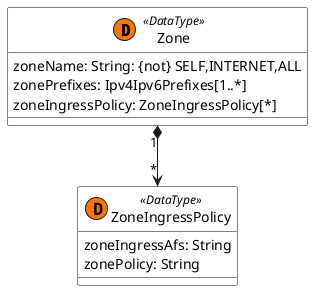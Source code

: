 @startuml zone.puml

skinparam {
    FontName Times
    ClassBackgroundColor White
    ClassBorderColor Black
    ClassBorderColor<<ServiceSpecification>> FireBrick
}
    !define datatype(x) class x << (D,#FF7700) DataType>>
    datatype(Zone) {
        zoneName: String: {not} SELF,INTERNET,ALL
        zonePrefixes: Ipv4Ipv6Prefixes[1..*]
        zoneIngressPolicy: ZoneIngressPolicy[*]
        }

    datatype(ZoneIngressPolicy) {
        zoneIngressAfs: String
        zonePolicy: String
        }

    Zone "1" *--> "*" ZoneIngressPolicy

@enduml